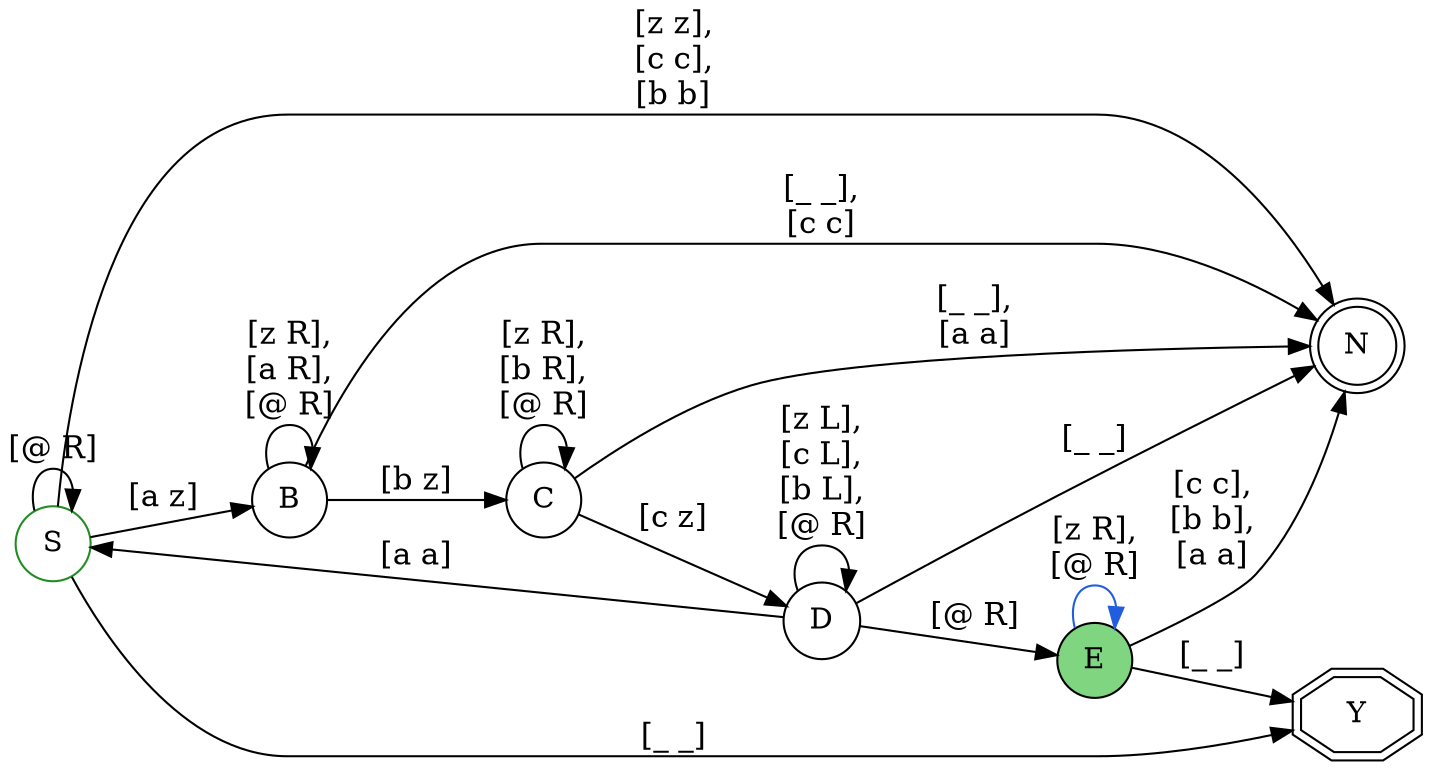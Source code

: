 digraph G {
    rankdir="LR";
    N [color="black", shape="doublecircle", label="N"];
    Y [color="black", shape="doubleoctagon", label="Y"];
    E [color="black", shape="circle", style="filled", label="E", fillcolor="#00ab037F"];
    D [color="black", shape="circle", label="D"];
    C [color="black", shape="circle", label="C"];
    B [color="black", shape="circle", label="B"];
    S [color="forestgreen", shape="circle", label="S"];
    D -> E [fontsize=15, label="[@ R]"];
    D -> N [fontsize=15, label="[_ _]"];
    D -> S [fontsize=15, label="[a a]"];
    C -> D [fontsize=15, label="[c z]"];
    C -> N [fontsize=15, label="[_ _],\n[a a]"];
    B -> N [fontsize=15, label="[_ _],\n[c c]"];
    B -> C [fontsize=15, label="[b z]"];
    E -> N [fontsize=15, label="[c c],\n[b b],\n[a a]"];
    E -> Y [fontsize=15, label="[_ _]"];
    S -> Y [fontsize=15, label="[_ _]"];
    S -> N [fontsize=15, label="[z z],\n[c c],\n[b b]"];
    S -> B [fontsize=15, label="[a z]"];
    E -> E [fontsize=15, color="#215dde", label="[z R],\n[@ R]"];
    D -> D [fontsize=15, label="[z L],\n[c L],\n[b L],\n[@ R]"];
    C -> C [fontsize=15, label="[z R],\n[b R],\n[@ R]"];
    B -> B [fontsize=15, label="[z R],\n[a R],\n[@ R]"];
    S -> S [fontsize=15, label="[@ R]"];
}
